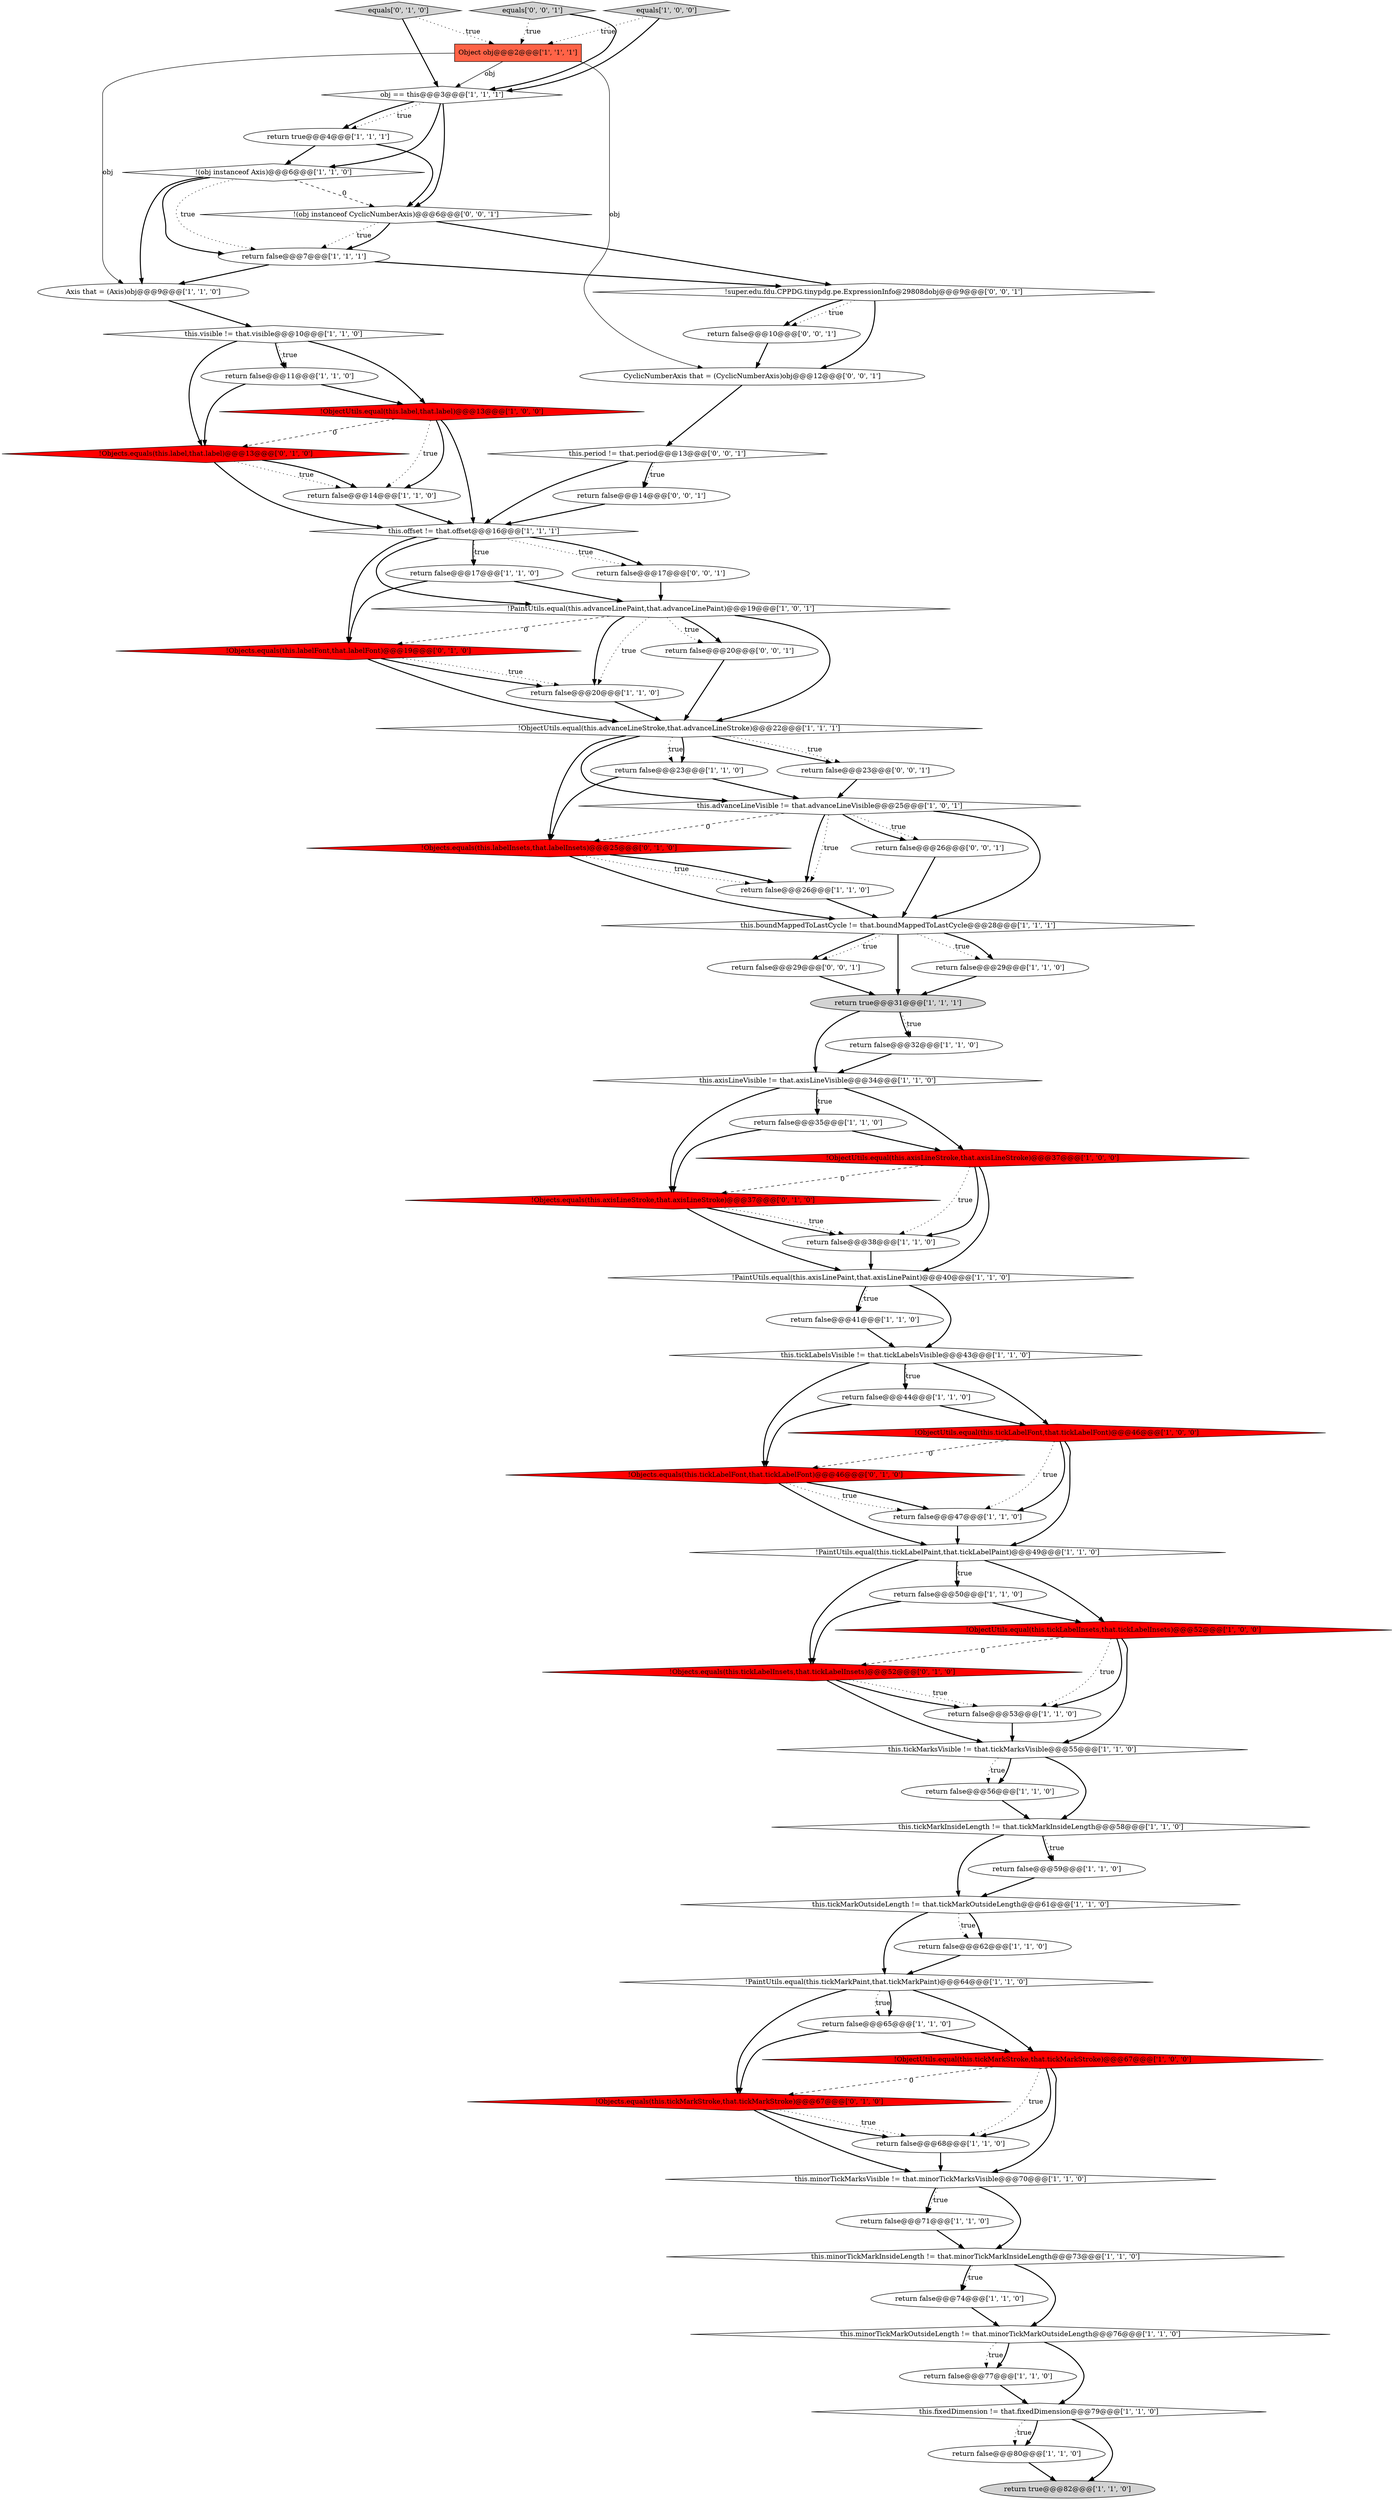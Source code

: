 digraph {
60 [style = filled, label = "!Objects.equals(this.labelFont,that.labelFont)@@@19@@@['0', '1', '0']", fillcolor = red, shape = diamond image = "AAA1AAABBB2BBB"];
39 [style = filled, label = "return false@@@56@@@['1', '1', '0']", fillcolor = white, shape = ellipse image = "AAA0AAABBB1BBB"];
31 [style = filled, label = "this.advanceLineVisible != that.advanceLineVisible@@@25@@@['1', '0', '1']", fillcolor = white, shape = diamond image = "AAA0AAABBB1BBB"];
42 [style = filled, label = "!PaintUtils.equal(this.tickLabelPaint,that.tickLabelPaint)@@@49@@@['1', '1', '0']", fillcolor = white, shape = diamond image = "AAA0AAABBB1BBB"];
2 [style = filled, label = "this.axisLineVisible != that.axisLineVisible@@@34@@@['1', '1', '0']", fillcolor = white, shape = diamond image = "AAA0AAABBB1BBB"];
29 [style = filled, label = "return false@@@80@@@['1', '1', '0']", fillcolor = white, shape = ellipse image = "AAA0AAABBB1BBB"];
35 [style = filled, label = "return true@@@31@@@['1', '1', '1']", fillcolor = lightgray, shape = ellipse image = "AAA0AAABBB1BBB"];
36 [style = filled, label = "!ObjectUtils.equal(this.axisLineStroke,that.axisLineStroke)@@@37@@@['1', '0', '0']", fillcolor = red, shape = diamond image = "AAA1AAABBB1BBB"];
73 [style = filled, label = "return false@@@26@@@['0', '0', '1']", fillcolor = white, shape = ellipse image = "AAA0AAABBB3BBB"];
64 [style = filled, label = "this.period != that.period@@@13@@@['0', '0', '1']", fillcolor = white, shape = diamond image = "AAA0AAABBB3BBB"];
41 [style = filled, label = "return true@@@82@@@['1', '1', '0']", fillcolor = lightgray, shape = ellipse image = "AAA0AAABBB1BBB"];
1 [style = filled, label = "return true@@@4@@@['1', '1', '1']", fillcolor = white, shape = ellipse image = "AAA0AAABBB1BBB"];
0 [style = filled, label = "return false@@@74@@@['1', '1', '0']", fillcolor = white, shape = ellipse image = "AAA0AAABBB1BBB"];
12 [style = filled, label = "return false@@@41@@@['1', '1', '0']", fillcolor = white, shape = ellipse image = "AAA0AAABBB1BBB"];
57 [style = filled, label = "equals['0', '1', '0']", fillcolor = lightgray, shape = diamond image = "AAA0AAABBB2BBB"];
3 [style = filled, label = "return false@@@17@@@['1', '1', '0']", fillcolor = white, shape = ellipse image = "AAA0AAABBB1BBB"];
58 [style = filled, label = "!Objects.equals(this.axisLineStroke,that.axisLineStroke)@@@37@@@['0', '1', '0']", fillcolor = red, shape = diamond image = "AAA1AAABBB2BBB"];
62 [style = filled, label = "!Objects.equals(this.labelInsets,that.labelInsets)@@@25@@@['0', '1', '0']", fillcolor = red, shape = diamond image = "AAA1AAABBB2BBB"];
4 [style = filled, label = "!PaintUtils.equal(this.axisLinePaint,that.axisLinePaint)@@@40@@@['1', '1', '0']", fillcolor = white, shape = diamond image = "AAA0AAABBB1BBB"];
71 [style = filled, label = "CyclicNumberAxis that = (CyclicNumberAxis)obj@@@12@@@['0', '0', '1']", fillcolor = white, shape = ellipse image = "AAA0AAABBB3BBB"];
20 [style = filled, label = "!PaintUtils.equal(this.tickMarkPaint,that.tickMarkPaint)@@@64@@@['1', '1', '0']", fillcolor = white, shape = diamond image = "AAA0AAABBB1BBB"];
43 [style = filled, label = "return false@@@53@@@['1', '1', '0']", fillcolor = white, shape = ellipse image = "AAA0AAABBB1BBB"];
40 [style = filled, label = "return false@@@77@@@['1', '1', '0']", fillcolor = white, shape = ellipse image = "AAA0AAABBB1BBB"];
69 [style = filled, label = "return false@@@14@@@['0', '0', '1']", fillcolor = white, shape = ellipse image = "AAA0AAABBB3BBB"];
28 [style = filled, label = "this.tickMarkOutsideLength != that.tickMarkOutsideLength@@@61@@@['1', '1', '0']", fillcolor = white, shape = diamond image = "AAA0AAABBB1BBB"];
18 [style = filled, label = "return false@@@23@@@['1', '1', '0']", fillcolor = white, shape = ellipse image = "AAA0AAABBB1BBB"];
47 [style = filled, label = "!PaintUtils.equal(this.advanceLinePaint,that.advanceLinePaint)@@@19@@@['1', '0', '1']", fillcolor = white, shape = diamond image = "AAA0AAABBB1BBB"];
21 [style = filled, label = "this.visible != that.visible@@@10@@@['1', '1', '0']", fillcolor = white, shape = diamond image = "AAA0AAABBB1BBB"];
24 [style = filled, label = "return false@@@65@@@['1', '1', '0']", fillcolor = white, shape = ellipse image = "AAA0AAABBB1BBB"];
38 [style = filled, label = "this.minorTickMarkOutsideLength != that.minorTickMarkOutsideLength@@@76@@@['1', '1', '0']", fillcolor = white, shape = diamond image = "AAA0AAABBB1BBB"];
44 [style = filled, label = "!(obj instanceof Axis)@@@6@@@['1', '1', '0']", fillcolor = white, shape = diamond image = "AAA0AAABBB1BBB"];
33 [style = filled, label = "return false@@@14@@@['1', '1', '0']", fillcolor = white, shape = ellipse image = "AAA0AAABBB1BBB"];
25 [style = filled, label = "!ObjectUtils.equal(this.advanceLineStroke,that.advanceLineStroke)@@@22@@@['1', '1', '1']", fillcolor = white, shape = diamond image = "AAA0AAABBB1BBB"];
7 [style = filled, label = "this.offset != that.offset@@@16@@@['1', '1', '1']", fillcolor = white, shape = diamond image = "AAA0AAABBB1BBB"];
11 [style = filled, label = "return false@@@20@@@['1', '1', '0']", fillcolor = white, shape = ellipse image = "AAA0AAABBB1BBB"];
49 [style = filled, label = "return false@@@47@@@['1', '1', '0']", fillcolor = white, shape = ellipse image = "AAA0AAABBB1BBB"];
5 [style = filled, label = "Object obj@@@2@@@['1', '1', '1']", fillcolor = tomato, shape = box image = "AAA0AAABBB1BBB"];
55 [style = filled, label = "this.tickMarkInsideLength != that.tickMarkInsideLength@@@58@@@['1', '1', '0']", fillcolor = white, shape = diamond image = "AAA0AAABBB1BBB"];
63 [style = filled, label = "!Objects.equals(this.tickMarkStroke,that.tickMarkStroke)@@@67@@@['0', '1', '0']", fillcolor = red, shape = diamond image = "AAA1AAABBB2BBB"];
9 [style = filled, label = "obj == this@@@3@@@['1', '1', '1']", fillcolor = white, shape = diamond image = "AAA0AAABBB1BBB"];
14 [style = filled, label = "return false@@@62@@@['1', '1', '0']", fillcolor = white, shape = ellipse image = "AAA0AAABBB1BBB"];
67 [style = filled, label = "return false@@@29@@@['0', '0', '1']", fillcolor = white, shape = ellipse image = "AAA0AAABBB3BBB"];
17 [style = filled, label = "return false@@@38@@@['1', '1', '0']", fillcolor = white, shape = ellipse image = "AAA0AAABBB1BBB"];
72 [style = filled, label = "equals['0', '0', '1']", fillcolor = lightgray, shape = diamond image = "AAA0AAABBB3BBB"];
8 [style = filled, label = "return false@@@44@@@['1', '1', '0']", fillcolor = white, shape = ellipse image = "AAA0AAABBB1BBB"];
13 [style = filled, label = "!ObjectUtils.equal(this.tickLabelFont,that.tickLabelFont)@@@46@@@['1', '0', '0']", fillcolor = red, shape = diamond image = "AAA1AAABBB1BBB"];
59 [style = filled, label = "!Objects.equals(this.tickLabelFont,that.tickLabelFont)@@@46@@@['0', '1', '0']", fillcolor = red, shape = diamond image = "AAA1AAABBB2BBB"];
23 [style = filled, label = "this.minorTickMarkInsideLength != that.minorTickMarkInsideLength@@@73@@@['1', '1', '0']", fillcolor = white, shape = diamond image = "AAA0AAABBB1BBB"];
75 [style = filled, label = "return false@@@10@@@['0', '0', '1']", fillcolor = white, shape = ellipse image = "AAA0AAABBB3BBB"];
16 [style = filled, label = "return false@@@26@@@['1', '1', '0']", fillcolor = white, shape = ellipse image = "AAA0AAABBB1BBB"];
48 [style = filled, label = "return false@@@59@@@['1', '1', '0']", fillcolor = white, shape = ellipse image = "AAA0AAABBB1BBB"];
45 [style = filled, label = "this.tickMarksVisible != that.tickMarksVisible@@@55@@@['1', '1', '0']", fillcolor = white, shape = diamond image = "AAA0AAABBB1BBB"];
51 [style = filled, label = "return false@@@11@@@['1', '1', '0']", fillcolor = white, shape = ellipse image = "AAA0AAABBB1BBB"];
34 [style = filled, label = "return false@@@71@@@['1', '1', '0']", fillcolor = white, shape = ellipse image = "AAA0AAABBB1BBB"];
19 [style = filled, label = "this.boundMappedToLastCycle != that.boundMappedToLastCycle@@@28@@@['1', '1', '1']", fillcolor = white, shape = diamond image = "AAA0AAABBB1BBB"];
65 [style = filled, label = "return false@@@20@@@['0', '0', '1']", fillcolor = white, shape = ellipse image = "AAA0AAABBB3BBB"];
68 [style = filled, label = "!super.edu.fdu.CPPDG.tinypdg.pe.ExpressionInfo@29808dobj@@@9@@@['0', '0', '1']", fillcolor = white, shape = diamond image = "AAA0AAABBB3BBB"];
61 [style = filled, label = "!Objects.equals(this.label,that.label)@@@13@@@['0', '1', '0']", fillcolor = red, shape = diamond image = "AAA1AAABBB2BBB"];
27 [style = filled, label = "return false@@@7@@@['1', '1', '1']", fillcolor = white, shape = ellipse image = "AAA0AAABBB1BBB"];
54 [style = filled, label = "return false@@@32@@@['1', '1', '0']", fillcolor = white, shape = ellipse image = "AAA0AAABBB1BBB"];
50 [style = filled, label = "Axis that = (Axis)obj@@@9@@@['1', '1', '0']", fillcolor = white, shape = ellipse image = "AAA0AAABBB1BBB"];
6 [style = filled, label = "equals['1', '0', '0']", fillcolor = lightgray, shape = diamond image = "AAA0AAABBB1BBB"];
52 [style = filled, label = "this.tickLabelsVisible != that.tickLabelsVisible@@@43@@@['1', '1', '0']", fillcolor = white, shape = diamond image = "AAA0AAABBB1BBB"];
56 [style = filled, label = "!Objects.equals(this.tickLabelInsets,that.tickLabelInsets)@@@52@@@['0', '1', '0']", fillcolor = red, shape = diamond image = "AAA1AAABBB2BBB"];
15 [style = filled, label = "return false@@@50@@@['1', '1', '0']", fillcolor = white, shape = ellipse image = "AAA0AAABBB1BBB"];
22 [style = filled, label = "!ObjectUtils.equal(this.tickMarkStroke,that.tickMarkStroke)@@@67@@@['1', '0', '0']", fillcolor = red, shape = diamond image = "AAA1AAABBB1BBB"];
66 [style = filled, label = "return false@@@17@@@['0', '0', '1']", fillcolor = white, shape = ellipse image = "AAA0AAABBB3BBB"];
70 [style = filled, label = "return false@@@23@@@['0', '0', '1']", fillcolor = white, shape = ellipse image = "AAA0AAABBB3BBB"];
26 [style = filled, label = "!ObjectUtils.equal(this.label,that.label)@@@13@@@['1', '0', '0']", fillcolor = red, shape = diamond image = "AAA1AAABBB1BBB"];
53 [style = filled, label = "return false@@@29@@@['1', '1', '0']", fillcolor = white, shape = ellipse image = "AAA0AAABBB1BBB"];
74 [style = filled, label = "!(obj instanceof CyclicNumberAxis)@@@6@@@['0', '0', '1']", fillcolor = white, shape = diamond image = "AAA0AAABBB3BBB"];
10 [style = filled, label = "this.fixedDimension != that.fixedDimension@@@79@@@['1', '1', '0']", fillcolor = white, shape = diamond image = "AAA0AAABBB1BBB"];
30 [style = filled, label = "this.minorTickMarksVisible != that.minorTickMarksVisible@@@70@@@['1', '1', '0']", fillcolor = white, shape = diamond image = "AAA0AAABBB1BBB"];
37 [style = filled, label = "return false@@@35@@@['1', '1', '0']", fillcolor = white, shape = ellipse image = "AAA0AAABBB1BBB"];
32 [style = filled, label = "!ObjectUtils.equal(this.tickLabelInsets,that.tickLabelInsets)@@@52@@@['1', '0', '0']", fillcolor = red, shape = diamond image = "AAA1AAABBB1BBB"];
46 [style = filled, label = "return false@@@68@@@['1', '1', '0']", fillcolor = white, shape = ellipse image = "AAA0AAABBB1BBB"];
24->63 [style = bold, label=""];
52->8 [style = bold, label=""];
13->49 [style = dotted, label="true"];
59->49 [style = bold, label=""];
74->27 [style = dotted, label="true"];
21->51 [style = bold, label=""];
32->43 [style = dotted, label="true"];
7->66 [style = dotted, label="true"];
28->20 [style = bold, label=""];
44->74 [style = dashed, label="0"];
28->14 [style = dotted, label="true"];
19->53 [style = dotted, label="true"];
2->37 [style = dotted, label="true"];
56->43 [style = dotted, label="true"];
13->49 [style = bold, label=""];
61->33 [style = dotted, label="true"];
52->59 [style = bold, label=""];
52->13 [style = bold, label=""];
10->41 [style = bold, label=""];
22->30 [style = bold, label=""];
47->11 [style = bold, label=""];
10->29 [style = dotted, label="true"];
28->14 [style = bold, label=""];
25->18 [style = dotted, label="true"];
25->31 [style = bold, label=""];
7->60 [style = bold, label=""];
58->17 [style = bold, label=""];
66->47 [style = bold, label=""];
72->5 [style = dotted, label="true"];
21->26 [style = bold, label=""];
55->48 [style = bold, label=""];
27->68 [style = bold, label=""];
26->61 [style = dashed, label="0"];
51->61 [style = bold, label=""];
52->8 [style = dotted, label="true"];
71->64 [style = bold, label=""];
2->36 [style = bold, label=""];
51->26 [style = bold, label=""];
70->31 [style = bold, label=""];
36->17 [style = bold, label=""];
21->61 [style = bold, label=""];
38->40 [style = dotted, label="true"];
55->48 [style = dotted, label="true"];
11->25 [style = bold, label=""];
42->15 [style = bold, label=""];
14->20 [style = bold, label=""];
20->63 [style = bold, label=""];
56->43 [style = bold, label=""];
60->11 [style = dotted, label="true"];
33->7 [style = bold, label=""];
59->42 [style = bold, label=""];
31->62 [style = dashed, label="0"];
18->31 [style = bold, label=""];
13->59 [style = dashed, label="0"];
25->62 [style = bold, label=""];
22->46 [style = dotted, label="true"];
22->46 [style = bold, label=""];
68->75 [style = dotted, label="true"];
26->7 [style = bold, label=""];
1->44 [style = bold, label=""];
35->54 [style = bold, label=""];
37->36 [style = bold, label=""];
20->24 [style = dotted, label="true"];
37->58 [style = bold, label=""];
69->7 [style = bold, label=""];
36->4 [style = bold, label=""];
59->49 [style = dotted, label="true"];
44->50 [style = bold, label=""];
30->34 [style = bold, label=""];
16->19 [style = bold, label=""];
43->45 [style = bold, label=""];
0->38 [style = bold, label=""];
53->35 [style = bold, label=""];
47->25 [style = bold, label=""];
35->54 [style = dotted, label="true"];
42->56 [style = bold, label=""];
61->7 [style = bold, label=""];
54->2 [style = bold, label=""];
9->44 [style = bold, label=""];
63->46 [style = dotted, label="true"];
42->32 [style = bold, label=""];
45->39 [style = dotted, label="true"];
47->60 [style = dashed, label="0"];
9->1 [style = bold, label=""];
48->28 [style = bold, label=""];
72->9 [style = bold, label=""];
73->19 [style = bold, label=""];
9->74 [style = bold, label=""];
65->25 [style = bold, label=""];
67->35 [style = bold, label=""];
7->66 [style = bold, label=""];
19->67 [style = bold, label=""];
1->74 [style = bold, label=""];
26->33 [style = dotted, label="true"];
13->42 [style = bold, label=""];
45->55 [style = bold, label=""];
25->70 [style = bold, label=""];
5->50 [style = solid, label="obj"];
35->2 [style = bold, label=""];
25->18 [style = bold, label=""];
47->11 [style = dotted, label="true"];
3->47 [style = bold, label=""];
62->19 [style = bold, label=""];
5->9 [style = solid, label="obj"];
21->51 [style = dotted, label="true"];
8->59 [style = bold, label=""];
47->65 [style = dotted, label="true"];
30->34 [style = dotted, label="true"];
23->0 [style = bold, label=""];
60->25 [style = bold, label=""];
62->16 [style = bold, label=""];
58->17 [style = dotted, label="true"];
46->30 [style = bold, label=""];
19->53 [style = bold, label=""];
56->45 [style = bold, label=""];
63->46 [style = bold, label=""];
19->35 [style = bold, label=""];
42->15 [style = dotted, label="true"];
74->68 [style = bold, label=""];
9->1 [style = dotted, label="true"];
57->9 [style = bold, label=""];
4->12 [style = bold, label=""];
36->58 [style = dashed, label="0"];
34->23 [style = bold, label=""];
58->4 [style = bold, label=""];
5->71 [style = solid, label="obj"];
4->12 [style = dotted, label="true"];
38->40 [style = bold, label=""];
15->56 [style = bold, label=""];
23->0 [style = dotted, label="true"];
17->4 [style = bold, label=""];
31->19 [style = bold, label=""];
8->13 [style = bold, label=""];
45->39 [style = bold, label=""];
40->10 [style = bold, label=""];
49->42 [style = bold, label=""];
32->45 [style = bold, label=""];
39->55 [style = bold, label=""];
31->73 [style = dotted, label="true"];
19->67 [style = dotted, label="true"];
7->47 [style = bold, label=""];
31->16 [style = bold, label=""];
38->10 [style = bold, label=""];
64->69 [style = bold, label=""];
29->41 [style = bold, label=""];
30->23 [style = bold, label=""];
2->58 [style = bold, label=""];
31->16 [style = dotted, label="true"];
62->16 [style = dotted, label="true"];
32->43 [style = bold, label=""];
22->63 [style = dashed, label="0"];
24->22 [style = bold, label=""];
7->3 [style = bold, label=""];
63->30 [style = bold, label=""];
20->22 [style = bold, label=""];
64->7 [style = bold, label=""];
18->62 [style = bold, label=""];
4->52 [style = bold, label=""];
10->29 [style = bold, label=""];
32->56 [style = dashed, label="0"];
36->17 [style = dotted, label="true"];
7->3 [style = dotted, label="true"];
68->71 [style = bold, label=""];
64->69 [style = dotted, label="true"];
27->50 [style = bold, label=""];
23->38 [style = bold, label=""];
68->75 [style = bold, label=""];
57->5 [style = dotted, label="true"];
47->65 [style = bold, label=""];
60->11 [style = bold, label=""];
75->71 [style = bold, label=""];
12->52 [style = bold, label=""];
74->27 [style = bold, label=""];
2->37 [style = bold, label=""];
25->70 [style = dotted, label="true"];
44->27 [style = bold, label=""];
50->21 [style = bold, label=""];
15->32 [style = bold, label=""];
26->33 [style = bold, label=""];
20->24 [style = bold, label=""];
6->9 [style = bold, label=""];
44->27 [style = dotted, label="true"];
61->33 [style = bold, label=""];
31->73 [style = bold, label=""];
55->28 [style = bold, label=""];
6->5 [style = dotted, label="true"];
3->60 [style = bold, label=""];
}
